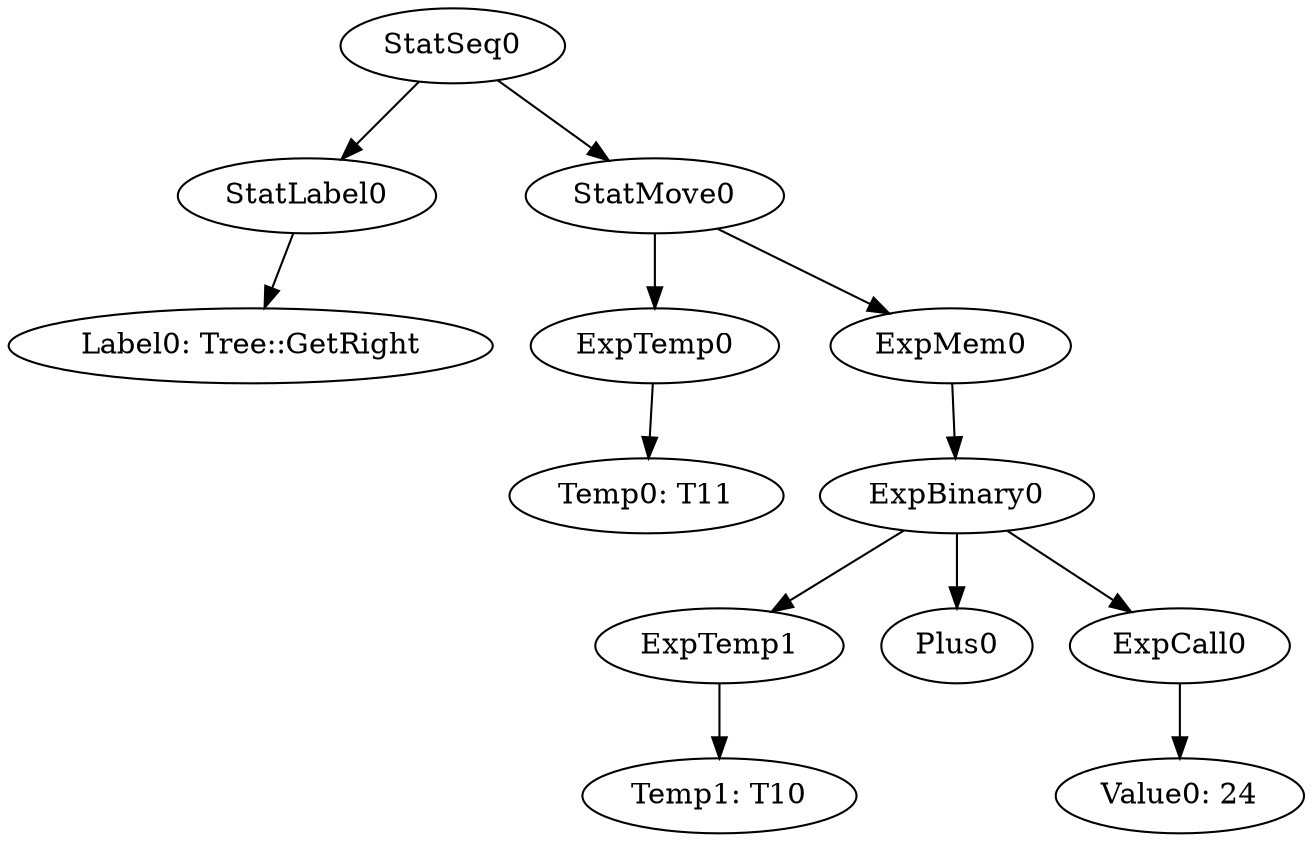 digraph {
	ordering = out;
	ExpMem0 -> ExpBinary0;
	ExpCall0 -> "Value0: 24";
	ExpTemp1 -> "Temp1: T10";
	StatLabel0 -> "Label0: Tree::GetRight";
	StatSeq0 -> StatLabel0;
	StatSeq0 -> StatMove0;
	ExpTemp0 -> "Temp0: T11";
	ExpBinary0 -> ExpTemp1;
	ExpBinary0 -> Plus0;
	ExpBinary0 -> ExpCall0;
	StatMove0 -> ExpTemp0;
	StatMove0 -> ExpMem0;
}

